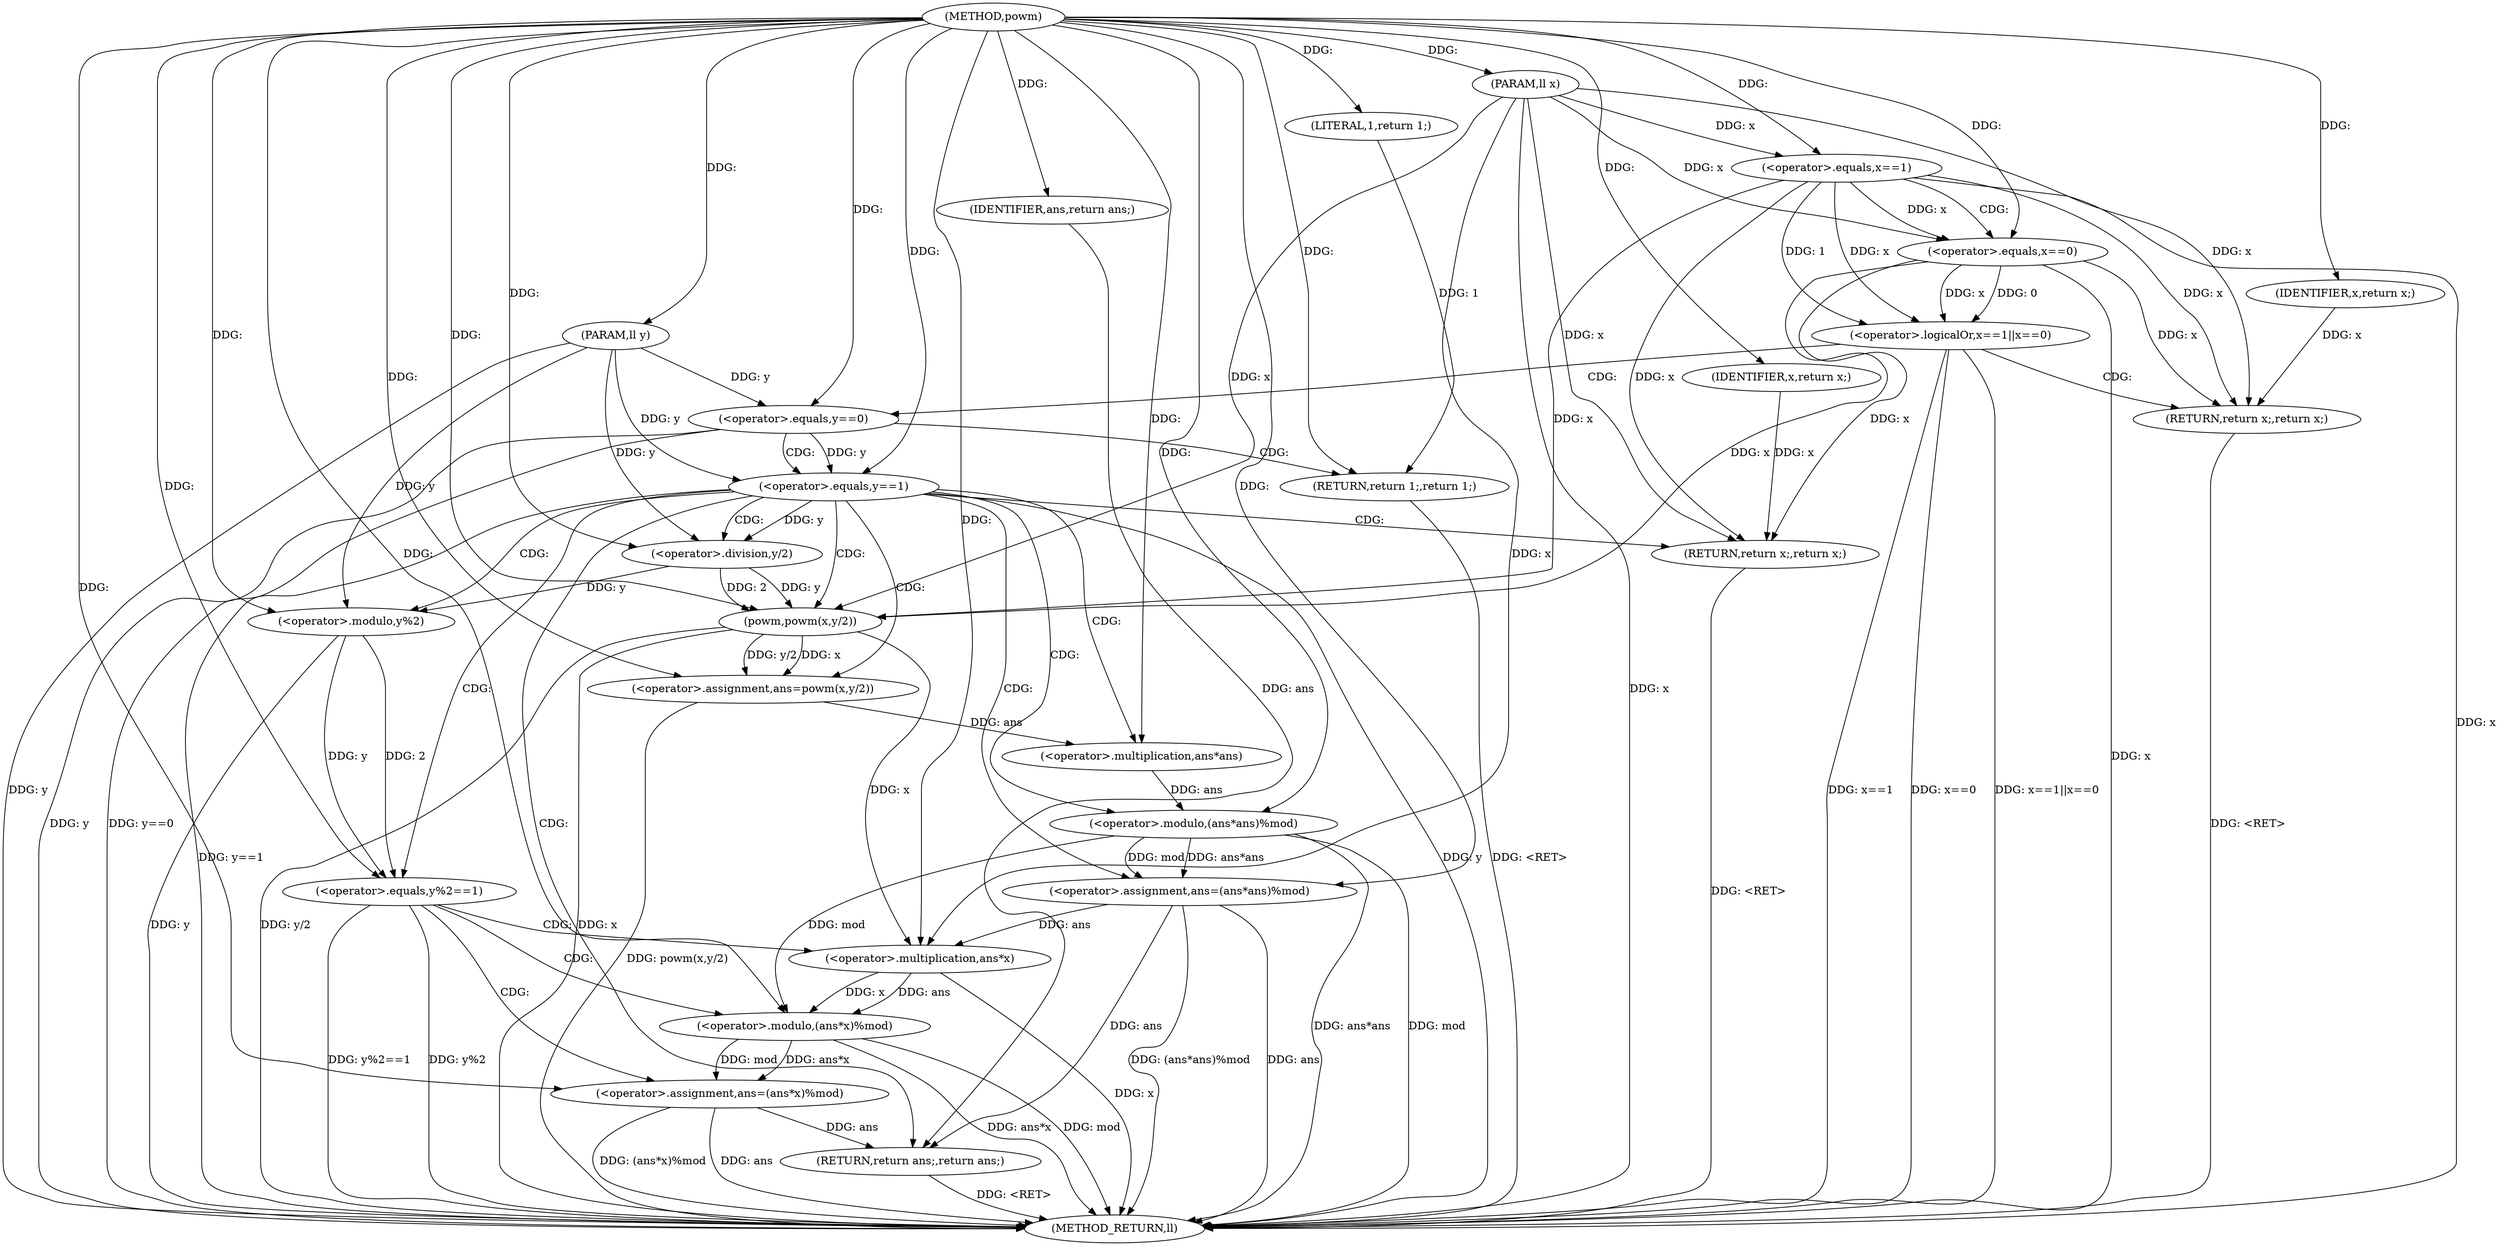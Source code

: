 digraph "powm" {  
"1000147" [label = "(METHOD,powm)" ]
"1000204" [label = "(METHOD_RETURN,ll)" ]
"1000148" [label = "(PARAM,ll x)" ]
"1000149" [label = "(PARAM,ll y)" ]
"1000174" [label = "(<operator>.assignment,ans=powm(x,y/2))" ]
"1000181" [label = "(<operator>.assignment,ans=(ans*ans)%mod)" ]
"1000202" [label = "(RETURN,return ans;,return ans;)" ]
"1000152" [label = "(<operator>.logicalOr,x==1||x==0)" ]
"1000159" [label = "(RETURN,return x;,return x;)" ]
"1000162" [label = "(<operator>.equals,y==0)" ]
"1000165" [label = "(RETURN,return 1;,return 1;)" ]
"1000168" [label = "(<operator>.equals,y==1)" ]
"1000171" [label = "(RETURN,return x;,return x;)" ]
"1000189" [label = "(<operator>.equals,y%2==1)" ]
"1000203" [label = "(IDENTIFIER,ans,return ans;)" ]
"1000160" [label = "(IDENTIFIER,x,return x;)" ]
"1000166" [label = "(LITERAL,1,return 1;)" ]
"1000172" [label = "(IDENTIFIER,x,return x;)" ]
"1000176" [label = "(powm,powm(x,y/2))" ]
"1000183" [label = "(<operator>.modulo,(ans*ans)%mod)" ]
"1000195" [label = "(<operator>.assignment,ans=(ans*x)%mod)" ]
"1000153" [label = "(<operator>.equals,x==1)" ]
"1000156" [label = "(<operator>.equals,x==0)" ]
"1000178" [label = "(<operator>.division,y/2)" ]
"1000184" [label = "(<operator>.multiplication,ans*ans)" ]
"1000190" [label = "(<operator>.modulo,y%2)" ]
"1000197" [label = "(<operator>.modulo,(ans*x)%mod)" ]
"1000198" [label = "(<operator>.multiplication,ans*x)" ]
  "1000148" -> "1000204"  [ label = "DDG: x"] 
  "1000149" -> "1000204"  [ label = "DDG: y"] 
  "1000153" -> "1000204"  [ label = "DDG: x"] 
  "1000152" -> "1000204"  [ label = "DDG: x==1"] 
  "1000156" -> "1000204"  [ label = "DDG: x"] 
  "1000152" -> "1000204"  [ label = "DDG: x==0"] 
  "1000152" -> "1000204"  [ label = "DDG: x==1||x==0"] 
  "1000162" -> "1000204"  [ label = "DDG: y"] 
  "1000162" -> "1000204"  [ label = "DDG: y==0"] 
  "1000168" -> "1000204"  [ label = "DDG: y"] 
  "1000168" -> "1000204"  [ label = "DDG: y==1"] 
  "1000176" -> "1000204"  [ label = "DDG: x"] 
  "1000176" -> "1000204"  [ label = "DDG: y/2"] 
  "1000174" -> "1000204"  [ label = "DDG: powm(x,y/2)"] 
  "1000181" -> "1000204"  [ label = "DDG: ans"] 
  "1000183" -> "1000204"  [ label = "DDG: ans*ans"] 
  "1000183" -> "1000204"  [ label = "DDG: mod"] 
  "1000181" -> "1000204"  [ label = "DDG: (ans*ans)%mod"] 
  "1000190" -> "1000204"  [ label = "DDG: y"] 
  "1000189" -> "1000204"  [ label = "DDG: y%2"] 
  "1000189" -> "1000204"  [ label = "DDG: y%2==1"] 
  "1000195" -> "1000204"  [ label = "DDG: ans"] 
  "1000198" -> "1000204"  [ label = "DDG: x"] 
  "1000197" -> "1000204"  [ label = "DDG: ans*x"] 
  "1000197" -> "1000204"  [ label = "DDG: mod"] 
  "1000195" -> "1000204"  [ label = "DDG: (ans*x)%mod"] 
  "1000202" -> "1000204"  [ label = "DDG: <RET>"] 
  "1000165" -> "1000204"  [ label = "DDG: <RET>"] 
  "1000171" -> "1000204"  [ label = "DDG: <RET>"] 
  "1000159" -> "1000204"  [ label = "DDG: <RET>"] 
  "1000147" -> "1000148"  [ label = "DDG: "] 
  "1000147" -> "1000149"  [ label = "DDG: "] 
  "1000176" -> "1000174"  [ label = "DDG: y/2"] 
  "1000176" -> "1000174"  [ label = "DDG: x"] 
  "1000183" -> "1000181"  [ label = "DDG: mod"] 
  "1000183" -> "1000181"  [ label = "DDG: ans*ans"] 
  "1000203" -> "1000202"  [ label = "DDG: ans"] 
  "1000181" -> "1000202"  [ label = "DDG: ans"] 
  "1000195" -> "1000202"  [ label = "DDG: ans"] 
  "1000160" -> "1000159"  [ label = "DDG: x"] 
  "1000153" -> "1000159"  [ label = "DDG: x"] 
  "1000156" -> "1000159"  [ label = "DDG: x"] 
  "1000148" -> "1000159"  [ label = "DDG: x"] 
  "1000166" -> "1000165"  [ label = "DDG: 1"] 
  "1000147" -> "1000165"  [ label = "DDG: "] 
  "1000172" -> "1000171"  [ label = "DDG: x"] 
  "1000153" -> "1000171"  [ label = "DDG: x"] 
  "1000156" -> "1000171"  [ label = "DDG: x"] 
  "1000148" -> "1000171"  [ label = "DDG: x"] 
  "1000147" -> "1000174"  [ label = "DDG: "] 
  "1000147" -> "1000181"  [ label = "DDG: "] 
  "1000147" -> "1000203"  [ label = "DDG: "] 
  "1000153" -> "1000152"  [ label = "DDG: 1"] 
  "1000153" -> "1000152"  [ label = "DDG: x"] 
  "1000156" -> "1000152"  [ label = "DDG: x"] 
  "1000156" -> "1000152"  [ label = "DDG: 0"] 
  "1000147" -> "1000160"  [ label = "DDG: "] 
  "1000149" -> "1000162"  [ label = "DDG: y"] 
  "1000147" -> "1000162"  [ label = "DDG: "] 
  "1000147" -> "1000166"  [ label = "DDG: "] 
  "1000162" -> "1000168"  [ label = "DDG: y"] 
  "1000149" -> "1000168"  [ label = "DDG: y"] 
  "1000147" -> "1000168"  [ label = "DDG: "] 
  "1000147" -> "1000172"  [ label = "DDG: "] 
  "1000153" -> "1000176"  [ label = "DDG: x"] 
  "1000156" -> "1000176"  [ label = "DDG: x"] 
  "1000148" -> "1000176"  [ label = "DDG: x"] 
  "1000147" -> "1000176"  [ label = "DDG: "] 
  "1000178" -> "1000176"  [ label = "DDG: y"] 
  "1000178" -> "1000176"  [ label = "DDG: 2"] 
  "1000184" -> "1000183"  [ label = "DDG: ans"] 
  "1000147" -> "1000183"  [ label = "DDG: "] 
  "1000190" -> "1000189"  [ label = "DDG: y"] 
  "1000190" -> "1000189"  [ label = "DDG: 2"] 
  "1000147" -> "1000189"  [ label = "DDG: "] 
  "1000197" -> "1000195"  [ label = "DDG: mod"] 
  "1000197" -> "1000195"  [ label = "DDG: ans*x"] 
  "1000148" -> "1000153"  [ label = "DDG: x"] 
  "1000147" -> "1000153"  [ label = "DDG: "] 
  "1000153" -> "1000156"  [ label = "DDG: x"] 
  "1000148" -> "1000156"  [ label = "DDG: x"] 
  "1000147" -> "1000156"  [ label = "DDG: "] 
  "1000168" -> "1000178"  [ label = "DDG: y"] 
  "1000149" -> "1000178"  [ label = "DDG: y"] 
  "1000147" -> "1000178"  [ label = "DDG: "] 
  "1000174" -> "1000184"  [ label = "DDG: ans"] 
  "1000147" -> "1000184"  [ label = "DDG: "] 
  "1000178" -> "1000190"  [ label = "DDG: y"] 
  "1000149" -> "1000190"  [ label = "DDG: y"] 
  "1000147" -> "1000190"  [ label = "DDG: "] 
  "1000147" -> "1000195"  [ label = "DDG: "] 
  "1000198" -> "1000197"  [ label = "DDG: x"] 
  "1000198" -> "1000197"  [ label = "DDG: ans"] 
  "1000183" -> "1000197"  [ label = "DDG: mod"] 
  "1000147" -> "1000197"  [ label = "DDG: "] 
  "1000181" -> "1000198"  [ label = "DDG: ans"] 
  "1000147" -> "1000198"  [ label = "DDG: "] 
  "1000176" -> "1000198"  [ label = "DDG: x"] 
  "1000148" -> "1000198"  [ label = "DDG: x"] 
  "1000152" -> "1000159"  [ label = "CDG: "] 
  "1000152" -> "1000162"  [ label = "CDG: "] 
  "1000162" -> "1000168"  [ label = "CDG: "] 
  "1000162" -> "1000165"  [ label = "CDG: "] 
  "1000168" -> "1000178"  [ label = "CDG: "] 
  "1000168" -> "1000174"  [ label = "CDG: "] 
  "1000168" -> "1000190"  [ label = "CDG: "] 
  "1000168" -> "1000202"  [ label = "CDG: "] 
  "1000168" -> "1000171"  [ label = "CDG: "] 
  "1000168" -> "1000184"  [ label = "CDG: "] 
  "1000168" -> "1000176"  [ label = "CDG: "] 
  "1000168" -> "1000183"  [ label = "CDG: "] 
  "1000168" -> "1000189"  [ label = "CDG: "] 
  "1000168" -> "1000181"  [ label = "CDG: "] 
  "1000189" -> "1000195"  [ label = "CDG: "] 
  "1000189" -> "1000197"  [ label = "CDG: "] 
  "1000189" -> "1000198"  [ label = "CDG: "] 
  "1000153" -> "1000156"  [ label = "CDG: "] 
}
